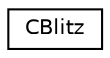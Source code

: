 digraph G
{
  edge [fontname="Helvetica",fontsize="10",labelfontname="Helvetica",labelfontsize="10"];
  node [fontname="Helvetica",fontsize="10",shape=record];
  rankdir="LR";
  Node1 [label="CBlitz",height=0.2,width=0.4,color="black", fillcolor="white", style="filled",URL="$class_c_blitz.html"];
}
